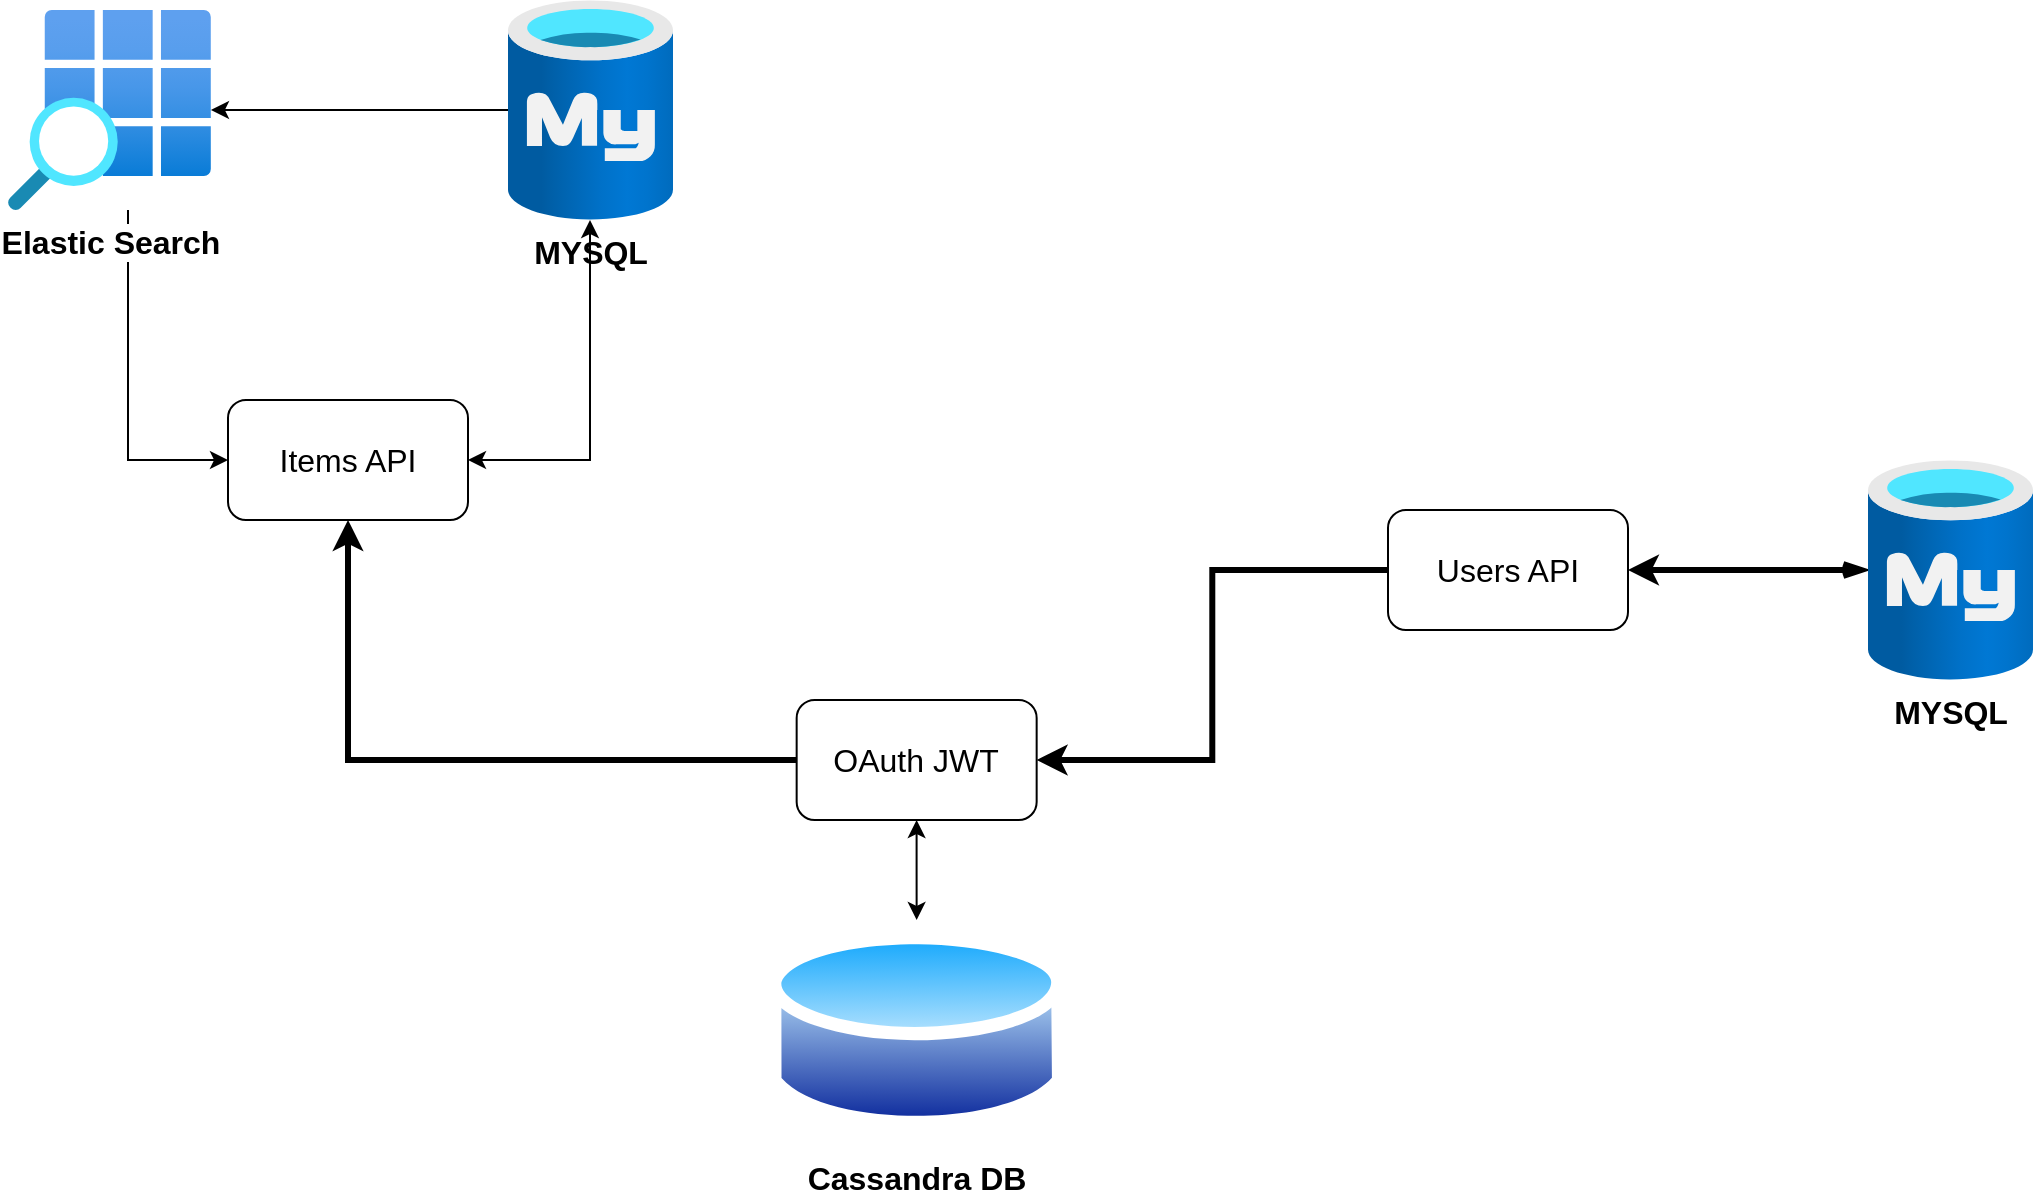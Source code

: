 <mxfile version="15.9.4" type="device"><diagram id="U92-PNs7tGScVuwBGoMz" name="Page-1"><mxGraphModel dx="2073" dy="801" grid="1" gridSize="10" guides="1" tooltips="1" connect="1" arrows="1" fold="1" page="0" pageScale="1" pageWidth="850" pageHeight="1100" math="0" shadow="0"><root><mxCell id="0"/><mxCell id="1" parent="0"/><mxCell id="-6VyxraSfo1mxNV5qy-L-15" style="edgeStyle=orthogonalEdgeStyle;rounded=0;orthogonalLoop=1;jettySize=auto;html=1;fontSize=16;startArrow=none;startFill=0;strokeColor=default;strokeWidth=1;" edge="1" parent="1" source="-6VyxraSfo1mxNV5qy-L-3" target="-6VyxraSfo1mxNV5qy-L-4"><mxGeometry relative="1" as="geometry"/></mxCell><mxCell id="-6VyxraSfo1mxNV5qy-L-3" value="MYSQL" style="aspect=fixed;html=1;points=[];align=center;image;fontSize=16;image=img/lib/azure2/databases/Azure_Database_MySQL_Server.svg;fontStyle=1;labelBackgroundColor=default;" vertex="1" parent="1"><mxGeometry x="180" y="70" width="82.5" height="110" as="geometry"/></mxCell><mxCell id="-6VyxraSfo1mxNV5qy-L-13" style="edgeStyle=orthogonalEdgeStyle;rounded=0;orthogonalLoop=1;jettySize=auto;html=1;entryX=0;entryY=0.5;entryDx=0;entryDy=0;fontSize=16;startArrow=none;startFill=0;strokeColor=default;strokeWidth=1;" edge="1" parent="1" source="-6VyxraSfo1mxNV5qy-L-4" target="-6VyxraSfo1mxNV5qy-L-11"><mxGeometry relative="1" as="geometry"><Array as="points"><mxPoint x="-10" y="300"/></Array></mxGeometry></mxCell><mxCell id="-6VyxraSfo1mxNV5qy-L-4" value="Elastic Search" style="aspect=fixed;html=1;points=[];align=center;image;fontSize=16;image=img/lib/azure2/general/Search_Grid.svg;fontStyle=1;labelBackgroundColor=default;" vertex="1" parent="1"><mxGeometry x="-70" y="75" width="101.48" height="100" as="geometry"/></mxCell><mxCell id="-6VyxraSfo1mxNV5qy-L-5" value="Cassandra DB" style="aspect=fixed;perimeter=ellipsePerimeter;html=1;align=center;shadow=0;dashed=0;spacingTop=3;image;image=img/lib/active_directory/database.svg;fontSize=16;fontStyle=1;labelBackgroundColor=default;" vertex="1" parent="1"><mxGeometry x="310" y="530" width="148.65" height="110" as="geometry"/></mxCell><mxCell id="-6VyxraSfo1mxNV5qy-L-8" style="edgeStyle=orthogonalEdgeStyle;rounded=0;orthogonalLoop=1;jettySize=auto;html=1;entryX=1;entryY=0.5;entryDx=0;entryDy=0;fontSize=16;strokeColor=default;startArrow=openThin;startFill=0;strokeWidth=3;" edge="1" parent="1" source="-6VyxraSfo1mxNV5qy-L-6" target="-6VyxraSfo1mxNV5qy-L-7"><mxGeometry relative="1" as="geometry"/></mxCell><mxCell id="-6VyxraSfo1mxNV5qy-L-6" value="MYSQL" style="aspect=fixed;html=1;points=[];align=center;image;fontSize=16;image=img/lib/azure2/databases/Azure_Database_MySQL_Server.svg;fontStyle=1;labelBackgroundColor=default;" vertex="1" parent="1"><mxGeometry x="860" y="300" width="82.5" height="110" as="geometry"/></mxCell><mxCell id="-6VyxraSfo1mxNV5qy-L-10" style="edgeStyle=orthogonalEdgeStyle;rounded=0;orthogonalLoop=1;jettySize=auto;html=1;entryX=1;entryY=0.5;entryDx=0;entryDy=0;fontSize=16;startArrow=none;startFill=0;strokeColor=default;strokeWidth=3;" edge="1" parent="1" source="-6VyxraSfo1mxNV5qy-L-7" target="-6VyxraSfo1mxNV5qy-L-9"><mxGeometry relative="1" as="geometry"/></mxCell><mxCell id="-6VyxraSfo1mxNV5qy-L-7" value="Users API" style="rounded=1;whiteSpace=wrap;html=1;fontSize=16;" vertex="1" parent="1"><mxGeometry x="620" y="325" width="120" height="60" as="geometry"/></mxCell><mxCell id="-6VyxraSfo1mxNV5qy-L-12" style="edgeStyle=orthogonalEdgeStyle;rounded=0;orthogonalLoop=1;jettySize=auto;html=1;entryX=0.5;entryY=1;entryDx=0;entryDy=0;fontSize=16;startArrow=none;startFill=0;strokeColor=default;strokeWidth=3;" edge="1" parent="1" source="-6VyxraSfo1mxNV5qy-L-9" target="-6VyxraSfo1mxNV5qy-L-11"><mxGeometry relative="1" as="geometry"/></mxCell><mxCell id="-6VyxraSfo1mxNV5qy-L-16" style="edgeStyle=orthogonalEdgeStyle;rounded=0;orthogonalLoop=1;jettySize=auto;html=1;fontSize=16;startArrow=classic;startFill=1;strokeColor=default;strokeWidth=1;" edge="1" parent="1" source="-6VyxraSfo1mxNV5qy-L-9" target="-6VyxraSfo1mxNV5qy-L-5"><mxGeometry relative="1" as="geometry"/></mxCell><mxCell id="-6VyxraSfo1mxNV5qy-L-9" value="OAuth JWT" style="rounded=1;whiteSpace=wrap;html=1;fontSize=16;" vertex="1" parent="1"><mxGeometry x="324.33" y="420" width="120" height="60" as="geometry"/></mxCell><mxCell id="-6VyxraSfo1mxNV5qy-L-14" style="edgeStyle=orthogonalEdgeStyle;rounded=0;orthogonalLoop=1;jettySize=auto;html=1;fontSize=16;startArrow=classic;startFill=1;strokeColor=default;strokeWidth=1;" edge="1" parent="1" source="-6VyxraSfo1mxNV5qy-L-11" target="-6VyxraSfo1mxNV5qy-L-3"><mxGeometry relative="1" as="geometry"><Array as="points"><mxPoint x="221" y="300"/></Array></mxGeometry></mxCell><mxCell id="-6VyxraSfo1mxNV5qy-L-11" value="Items API" style="rounded=1;whiteSpace=wrap;html=1;fontSize=16;" vertex="1" parent="1"><mxGeometry x="40" y="270" width="120" height="60" as="geometry"/></mxCell></root></mxGraphModel></diagram></mxfile>